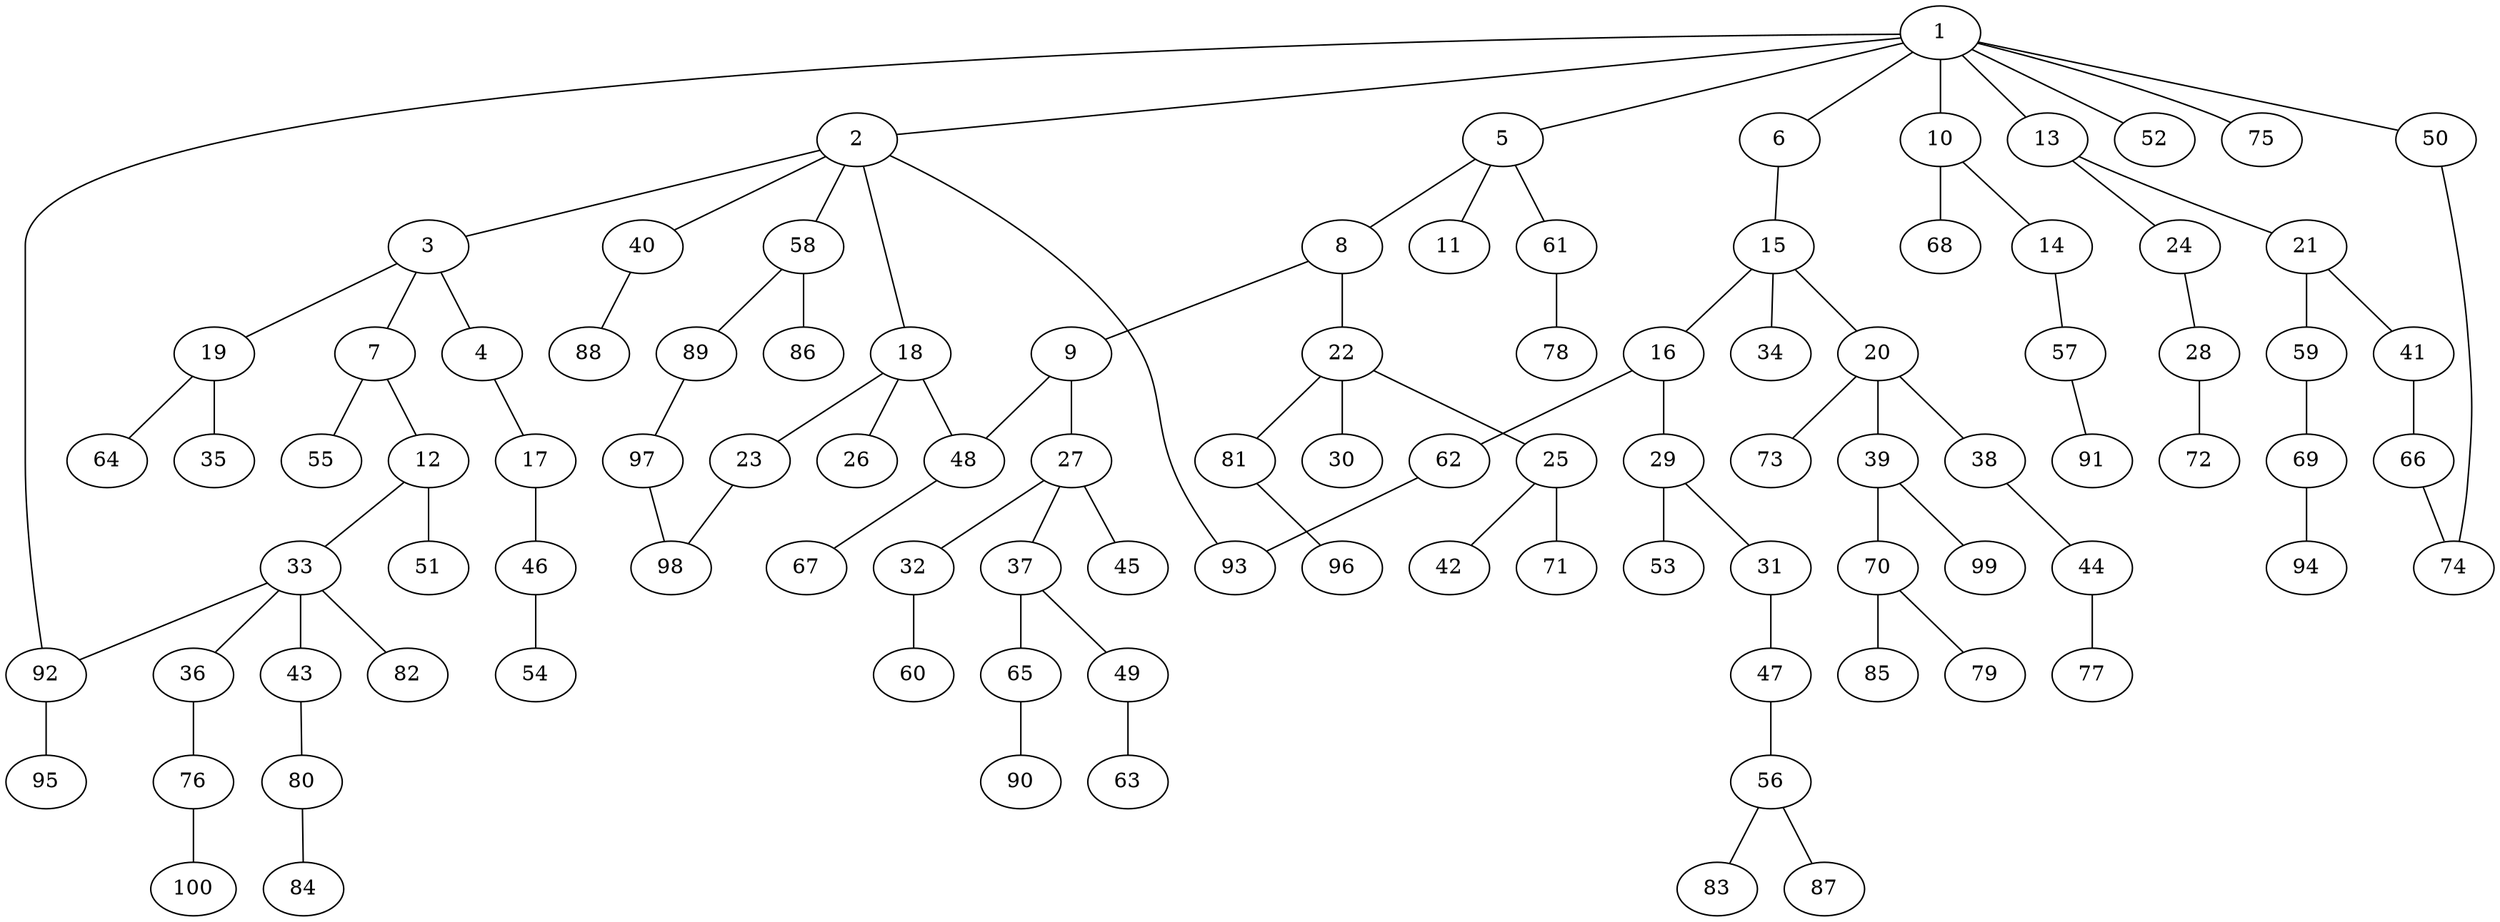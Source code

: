 graph graphname {1--2
1--5
1--6
1--10
1--13
1--50
1--52
1--75
1--92
2--3
2--18
2--40
2--58
2--93
3--4
3--7
3--19
4--17
5--8
5--11
5--61
6--15
7--12
7--55
8--9
8--22
9--27
9--48
10--14
10--68
12--33
12--51
13--21
13--24
14--57
15--16
15--20
15--34
16--29
16--62
17--46
18--23
18--26
18--48
19--35
19--64
20--38
20--39
20--73
21--41
21--59
22--25
22--30
22--81
23--98
24--28
25--42
25--71
27--32
27--37
27--45
28--72
29--31
29--53
31--47
32--60
33--36
33--43
33--82
33--92
36--76
37--49
37--65
38--44
39--70
39--99
40--88
41--66
43--80
44--77
46--54
47--56
48--67
49--63
50--74
56--83
56--87
57--91
58--86
58--89
59--69
61--78
62--93
65--90
66--74
69--94
70--79
70--85
76--100
80--84
81--96
89--97
92--95
97--98
}